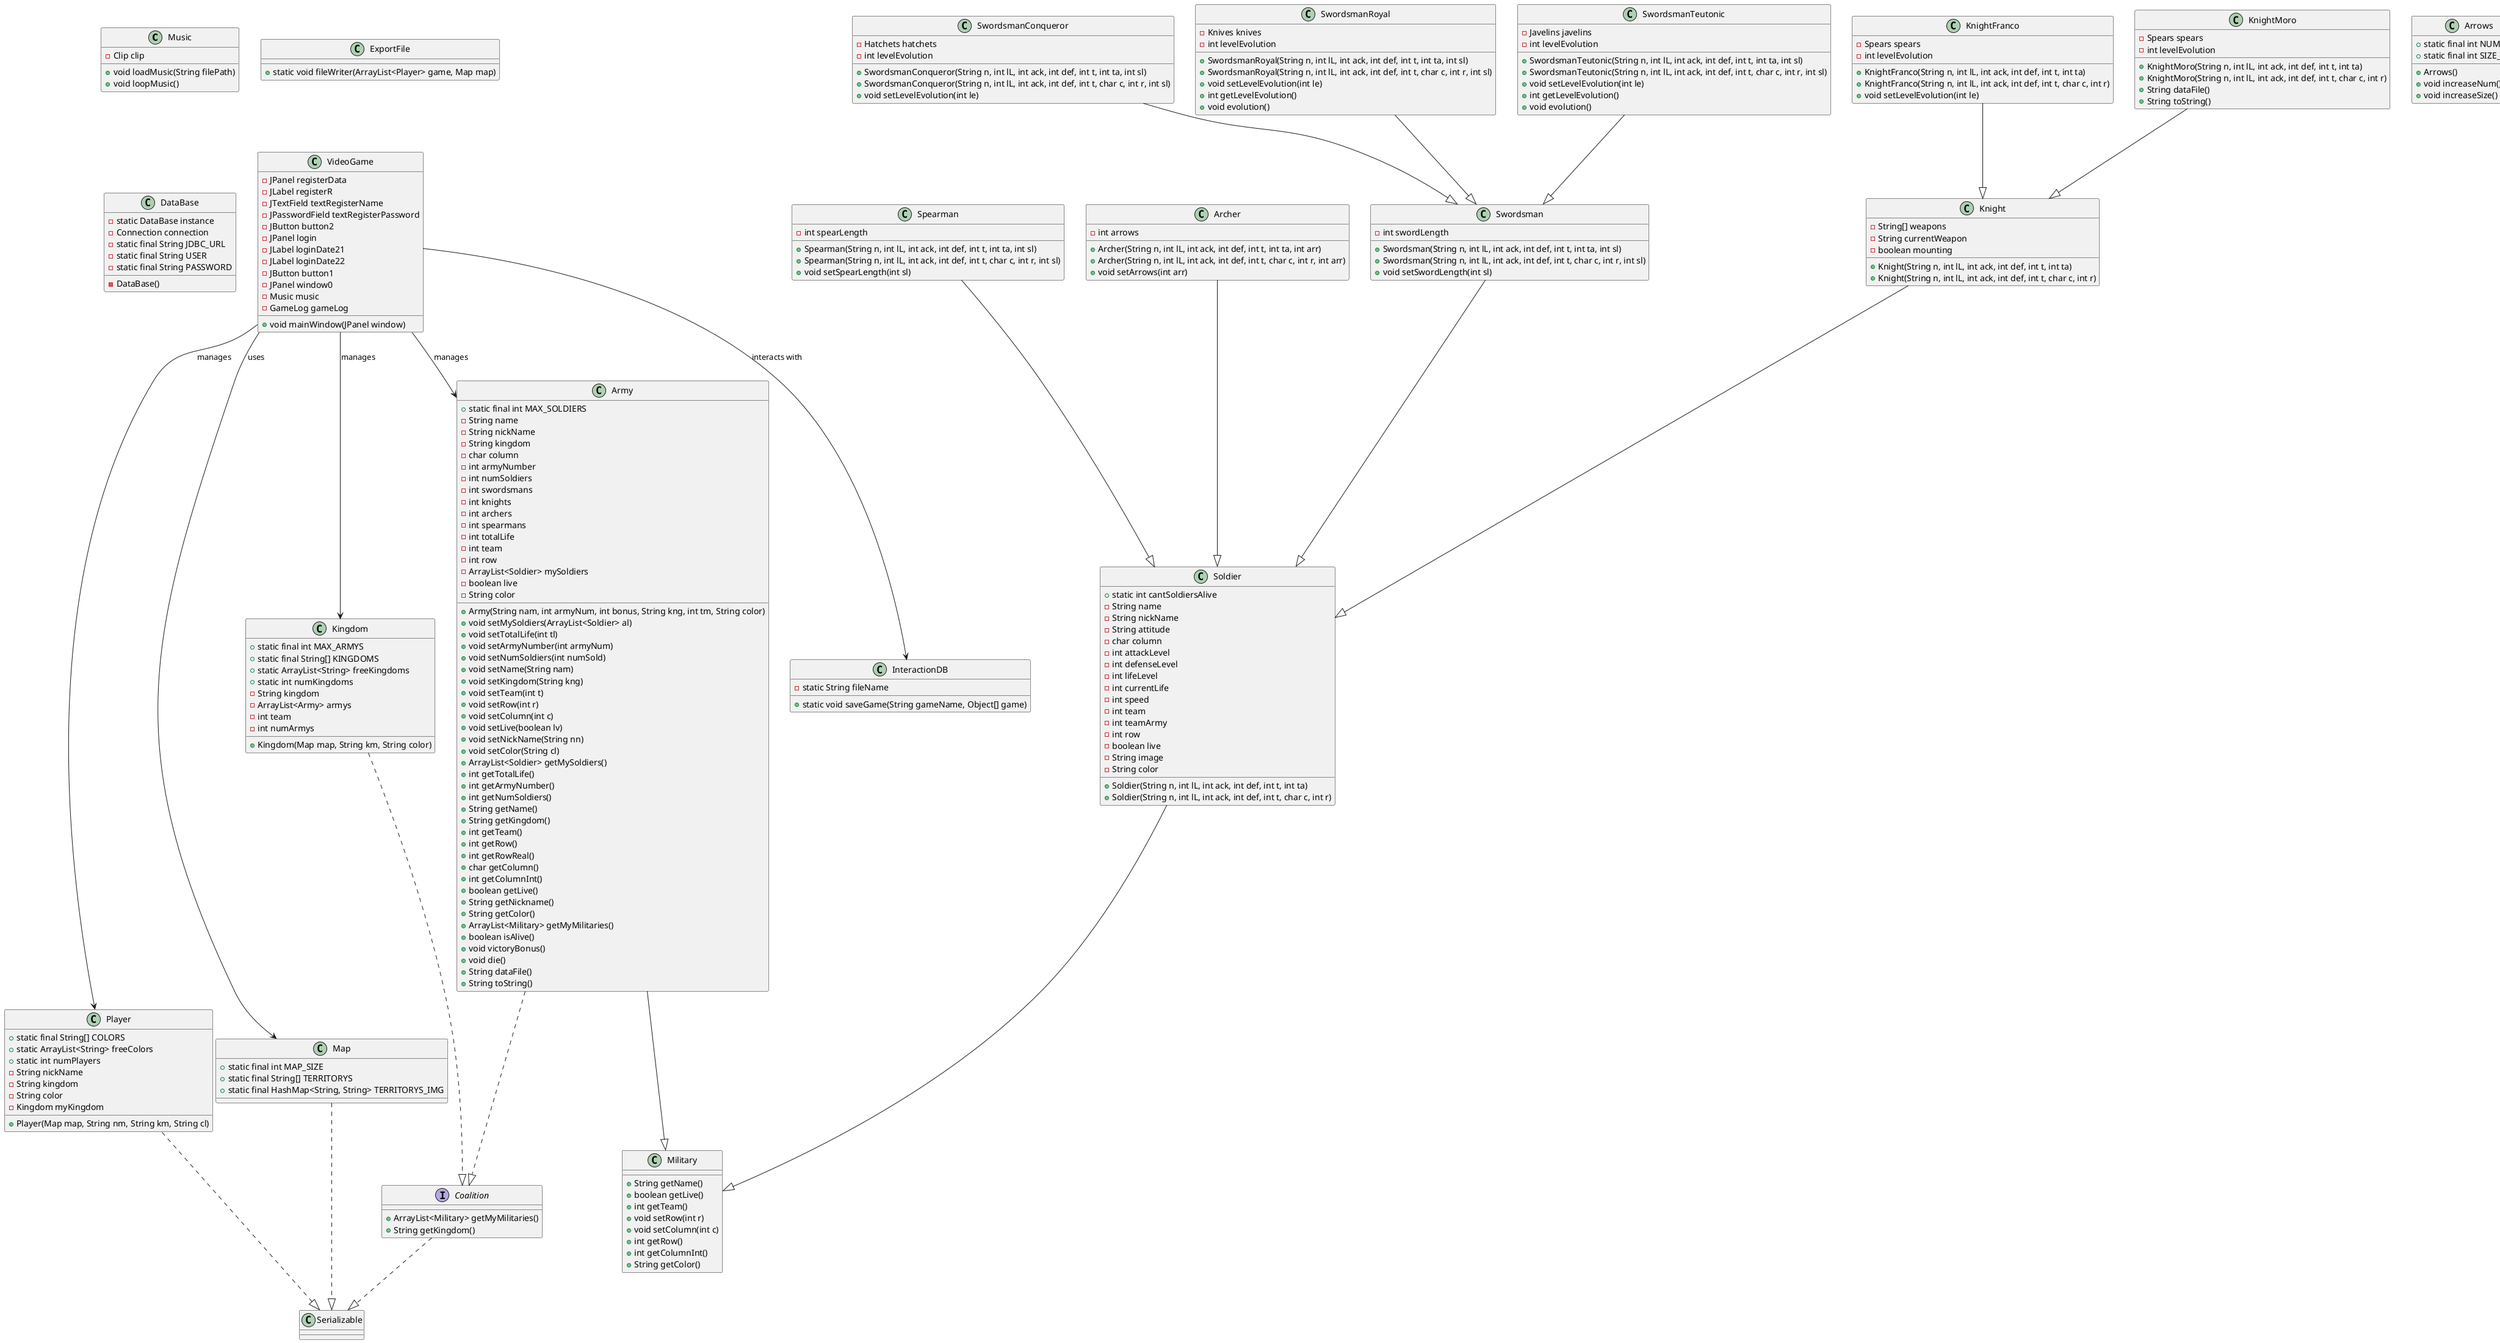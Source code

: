 @startuml DiagramaUML
class Music {
    -Clip clip

    +void loadMusic(String filePath)
    +void loopMusic()
}

interface Coalition {
    +ArrayList<Military> getMyMilitaries()
    +String getKingdom()
}

Coalition ..|> Serializable

class Player {
    +static final String[] COLORS
    +static ArrayList<String> freeColors
    +static int numPlayers
    -String nickName
    -String kingdom
    -String color
    -Kingdom myKingdom

    +Player(Map map, String nm, String km, String cl)
}

Player ..|> Serializable

class Map {
    +static final int MAP_SIZE
    +static final String[] TERRITORYS
    +static final HashMap<String, String> TERRITORYS_IMG
}

Map ..|> Serializable

class Kingdom {
    +static final int MAX_ARMYS
    +static final String[] KINGDOMS
    +static ArrayList<String> freeKingdoms
    +static int numKingdoms
    -String kingdom
    -ArrayList<Army> armys
    -int team
    -int numArmys

    +Kingdom(Map map, String km, String color)
}

Kingdom ..|> Coalition
class Military {
    +String getName()
    +boolean getLive()
    +int getTeam()
    +void setRow(int r)
    +void setColumn(int c)
    +int getRow()
    +int getColumnInt()
    +String getColor()
}

class Army {
    +static final int MAX_SOLDIERS
    -String name
    -String nickName
    -String kingdom
    -char column
    -int armyNumber
    -int numSoldiers
    -int swordsmans
    -int knights
    -int archers
    -int spearmans
    -int totalLife
    -int team
    -int row
    -ArrayList<Soldier> mySoldiers
    -boolean live
    -String color

    +Army(String nam, int armyNum, int bonus, String kng, int tm, String color)
    +void setMySoldiers(ArrayList<Soldier> al)
    +void setTotalLife(int tl)
    +void setArmyNumber(int armyNum)
    +void setNumSoldiers(int numSold)
    +void setName(String nam)
    +void setKingdom(String kng)
    +void setTeam(int t)
    +void setRow(int r)
    +void setColumn(int c)
    +void setLive(boolean lv)
    +void setNickName(String nn)
    +void setColor(String cl)
    +ArrayList<Soldier> getMySoldiers()
    +int getTotalLife()
    +int getArmyNumber()
    +int getNumSoldiers()
    +String getName()
    +String getKingdom()
    +int getTeam()
    +int getRow()
    +int getRowReal()
    +char getColumn()
    +int getColumnInt()
    +boolean getLive()
    +String getNickname()
    +String getColor()
    +ArrayList<Military> getMyMilitaries()
    +boolean isAlive()
    +void victoryBonus()
    +void die()
    +String dataFile()
    +String toString()
}

Army --|> Military
Army ..|> Coalition

class Soldier {
    +static int cantSoldiersAlive
    -String name
    -String nickName
    -String attitude
    -char column
    -int attackLevel
    -int defenseLevel
    -int lifeLevel
    -int currentLife
    -int speed
    -int team
    -int teamArmy
    -int row
    -boolean live
    -String image
    -String color

    +Soldier(String n, int lL, int ack, int def, int t, int ta)
    +Soldier(String n, int lL, int ack, int def, int t, char c, int r)
}

Soldier --|> Military

class Spearman {
    -int spearLength

    +Spearman(String n, int lL, int ack, int def, int t, int ta, int sl)
    +Spearman(String n, int lL, int ack, int def, int t, char c, int r, int sl)
    +void setSpearLength(int sl)
}

Spearman --|> Soldier

class Archer {
    -int arrows

    +Archer(String n, int lL, int ack, int def, int t, int ta, int arr)
    +Archer(String n, int lL, int ack, int def, int t, char c, int r, int arr)
    +void setArrows(int arr)
}

Archer --|> Soldier

class Swordsman {
    -int swordLength

    +Swordsman(String n, int lL, int ack, int def, int t, int ta, int sl)
    +Swordsman(String n, int lL, int ack, int def, int t, char c, int r, int sl)
    +void setSwordLength(int sl)
}

Swordsman --|> Soldier

class SwordsmanConqueror {
    -Hatchets hatchets
    -int levelEvolution

    +SwordsmanConqueror(String n, int lL, int ack, int def, int t, int ta, int sl)
    +SwordsmanConqueror(String n, int lL, int ack, int def, int t, char c, int r, int sl)
    +void setLevelEvolution(int le)
}

SwordsmanConqueror --|> Swordsman

class SwordsmanRoyal {
    -Knives knives
    -int levelEvolution

    +SwordsmanRoyal(String n, int lL, int ack, int def, int t, int ta, int sl)
    +SwordsmanRoyal(String n, int lL, int ack, int def, int t, char c, int r, int sl)
    +void setLevelEvolution(int le)
    +int getLevelEvolution()
    +void evolution()
}

SwordsmanRoyal --|> Swordsman

class SwordsmanTeutonic {
    -Javelins javelins
    -int levelEvolution

    +SwordsmanTeutonic(String n, int lL, int ack, int def, int t, int ta, int sl)
    +SwordsmanTeutonic(String n, int lL, int ack, int def, int t, char c, int r, int sl)
    +void setLevelEvolution(int le)
    +int getLevelEvolution()
    +void evolution()
}

SwordsmanTeutonic --|> Swordsman

class Knight {
    -String[] weapons
    -String currentWeapon
    -boolean mounting

    +Knight(String n, int lL, int ack, int def, int t, int ta)
    +Knight(String n, int lL, int ack, int def, int t, char c, int r)
}

Knight --|> Soldier

class KnightFranco {
    -Spears spears
    -int levelEvolution

    +KnightFranco(String n, int lL, int ack, int def, int t, int ta)
    +KnightFranco(String n, int lL, int ack, int def, int t, char c, int r)
    +void setLevelEvolution(int le)
}

KnightFranco --|> Knight

class KnightMoro {
    -Spears spears
    -int levelEvolution

    +KnightMoro(String n, int lL, int ack, int def, int t, int ta)
    +KnightMoro(String n, int lL, int ack, int def, int t, char c, int r)
    +String dataFile()
    +String toString()
}

KnightMoro --|> Knight

abstract class Weapons {
    -int size
    -int num

    +void setSize(int size)
    +int getSize()
    +void setNum(int num)
}

class Arrows {
    +static final int NUM_MAX
    +static final int SIZE_MAX

    +Arrows()
    +void increaseNum()
    +void increaseSize()
}

Arrows --|> Weapons

class Hatchets {
    +static final int NUM_MAX
    +static final int SIZE_MAX

    +Hatchets()
    +void increaseNum()
    +void increaseSize()
}

Hatchets --|> Weapons

class Javelins {
    +static final int NUM_MAX
    +static final int SIZE_MAX

    +Javelins()
    +void increaseNum()
    +void increaseSize()
}

Javelins --|> Weapons

class Spears {
    +static final int NUM_MAX
    +static final int SIZE_MAX

    +Spears()
    +void increaseNum()
    +void increaseSize()
}

Spears --|> Weapons

class Knives {
    +static final int NUM_MAX
    +static final int SIZE_MAX

    +Knives()
    +void increaseNum()
    +void increaseSize()
}

Knives --|> Weapons

class ExportFile {
    +static void fileWriter(ArrayList<Player> game, Map map)
}

class GameLog {
    -static GameLog instance
    -static final String filePath
    -static final Object cerrojo

    -GameLog() throws IOException
    +static synchronized GameLog getInstance()
}

GameLog --|> PrintWriter


class DataBase {
    -static DataBase instance
    -Connection connection
    -static final String JDBC_URL
    -static final String USER
    -static final String PASSWORD

    -DataBase()
}

class InteractionDB {
    -static String fileName

    +static void saveGame(String gameName, Object[] game)
}
class VideoGame {
    -JPanel registerData
    -JLabel registerR
    -JTextField textRegisterName
    -JPasswordField textRegisterPassword
    -JButton button2
    -JPanel login
    -JLabel loginDate21
    -JLabel loginDate22
    -JButton button1
    -JPanel window0
    -Music music
    -GameLog gameLog

    +void mainWindow(JPanel window)
}

VideoGame --> Player : "manages"
VideoGame --> Map : "uses"
VideoGame --> Kingdom : "manages"
VideoGame --> Army : "manages"
VideoGame --> InteractionDB : "interacts with"
@enduml